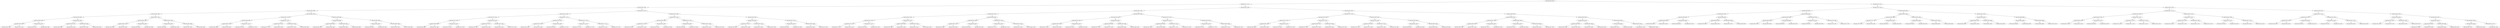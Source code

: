 digraph G{
1879009490 [label="Node{data=[6044, 6044]}"]
1879009490 -> 180355673
180355673 [label="Node{data=[3211, 3211]}"]
180355673 -> 971397568
971397568 [label="Node{data=[2697, 2697]}"]
971397568 -> 111381423
111381423 [label="Node{data=[2665, 2665]}"]
111381423 -> 302959185
302959185 [label="Node{data=[2649, 2649]}"]
302959185 -> 416731267
416731267 [label="Node{data=[2389, 2389]}"]
416731267 -> 326476288
326476288 [label="Node{data=[1996, 1996]}"]
326476288 -> 160546098
160546098 [label="Node{data=[1926, 1926]}"]
160546098 -> 1839837715
1839837715 [label="Node{data=[1685, 1685]}"]
160546098 -> 1129657837
1129657837 [label="Node{data=[1941, 1941]}"]
326476288 -> 2098133541
2098133541 [label="Node{data=[2054, 2054]}"]
2098133541 -> 2037555355
2037555355 [label="Node{data=[2001, 2001]}"]
2098133541 -> 1508621452
1508621452 [label="Node{data=[2388, 2388]}"]
416731267 -> 872087553
872087553 [label="Node{data=[2393, 2393]}"]
872087553 -> 959318921
959318921 [label="Node{data=[2391, 2391]}"]
959318921 -> 1437860431
1437860431 [label="Node{data=[2390, 2390]}"]
959318921 -> 1363135401
1363135401 [label="Node{data=[2392, 2392]}"]
872087553 -> 976171655
976171655 [label="Node{data=[2395, 2395]}"]
976171655 -> 1930695688
1930695688 [label="Node{data=[2394, 2394]}"]
976171655 -> 113759839
113759839 [label="Node{data=[2648, 2648]}"]
302959185 -> 688531373
688531373 [label="Node{data=[2657, 2657]}"]
688531373 -> 1785893633
1785893633 [label="Node{data=[2653, 2653]}"]
1785893633 -> 966094355
966094355 [label="Node{data=[2651, 2651]}"]
966094355 -> 22553168
22553168 [label="Node{data=[2650, 2650]}"]
966094355 -> 2031573657
2031573657 [label="Node{data=[2652, 2652]}"]
1785893633 -> 126034977
126034977 [label="Node{data=[2655, 2655]}"]
126034977 -> 359937844
359937844 [label="Node{data=[2654, 2654]}"]
126034977 -> 1442766184
1442766184 [label="Node{data=[2656, 2656]}"]
688531373 -> 385783516
385783516 [label="Node{data=[2661, 2661]}"]
385783516 -> 138549774
138549774 [label="Node{data=[2659, 2659]}"]
138549774 -> 1010516389
1010516389 [label="Node{data=[2658, 2658]}"]
138549774 -> 521002711
521002711 [label="Node{data=[2660, 2660]}"]
385783516 -> 2108158876
2108158876 [label="Node{data=[2663, 2663]}"]
2108158876 -> 1697449036
1697449036 [label="Node{data=[2662, 2662]}"]
2108158876 -> 58545957
58545957 [label="Node{data=[2664, 2664]}"]
111381423 -> 1920453371
1920453371 [label="Node{data=[2681, 2681]}"]
1920453371 -> 806288442
806288442 [label="Node{data=[2673, 2673]}"]
806288442 -> 1024229651
1024229651 [label="Node{data=[2669, 2669]}"]
1024229651 -> 1411460584
1411460584 [label="Node{data=[2667, 2667]}"]
1411460584 -> 407704965
407704965 [label="Node{data=[2666, 2666]}"]
1411460584 -> 1600509338
1600509338 [label="Node{data=[2668, 2668]}"]
1024229651 -> 112776060
112776060 [label="Node{data=[2671, 2671]}"]
112776060 -> 1537994798
1537994798 [label="Node{data=[2670, 2670]}"]
112776060 -> 725231587
725231587 [label="Node{data=[2672, 2672]}"]
806288442 -> 1510141467
1510141467 [label="Node{data=[2677, 2677]}"]
1510141467 -> 451011860
451011860 [label="Node{data=[2675, 2675]}"]
451011860 -> 516902118
516902118 [label="Node{data=[2674, 2674]}"]
451011860 -> 1680897507
1680897507 [label="Node{data=[2676, 2676]}"]
1510141467 -> 697249096
697249096 [label="Node{data=[2679, 2679]}"]
697249096 -> 1012114472
1012114472 [label="Node{data=[2678, 2678]}"]
697249096 -> 1486845752
1486845752 [label="Node{data=[2680, 2680]}"]
1920453371 -> 1063751333
1063751333 [label="Node{data=[2689, 2689]}"]
1063751333 -> 1876033900
1876033900 [label="Node{data=[2685, 2685]}"]
1876033900 -> 1308727898
1308727898 [label="Node{data=[2683, 2683]}"]
1308727898 -> 1837371925
1837371925 [label="Node{data=[2682, 2682]}"]
1308727898 -> 1855302566
1855302566 [label="Node{data=[2684, 2684]}"]
1876033900 -> 296951417
296951417 [label="Node{data=[2687, 2687]}"]
296951417 -> 1403163999
1403163999 [label="Node{data=[2686, 2686]}"]
296951417 -> 519778692
519778692 [label="Node{data=[2688, 2688]}"]
1063751333 -> 1576034662
1576034662 [label="Node{data=[2693, 2693]}"]
1576034662 -> 1421470839
1421470839 [label="Node{data=[2691, 2691]}"]
1421470839 -> 334926802
334926802 [label="Node{data=[2690, 2690]}"]
1421470839 -> 1413932857
1413932857 [label="Node{data=[2692, 2692]}"]
1576034662 -> 182667142
182667142 [label="Node{data=[2695, 2695]}"]
182667142 -> 287492345
287492345 [label="Node{data=[2694, 2694]}"]
182667142 -> 913154316
913154316 [label="Node{data=[2696, 2696]}"]
971397568 -> 1433532375
1433532375 [label="Node{data=[3179, 3179]}"]
1433532375 -> 1170101640
1170101640 [label="Node{data=[3163, 3163]}"]
1170101640 -> 1121728710
1121728710 [label="Node{data=[3155, 3155]}"]
1121728710 -> 434279504
434279504 [label="Node{data=[3134, 3134]}"]
434279504 -> 1140266996
1140266996 [label="Node{data=[2699, 2699]}"]
1140266996 -> 1951533079
1951533079 [label="Node{data=[2698, 2698]}"]
1140266996 -> 1475023955
1475023955 [label="Node{data=[2789, 2789]}"]
434279504 -> 1520851690
1520851690 [label="Node{data=[3153, 3153]}"]
1520851690 -> 563461885
563461885 [label="Node{data=[3152, 3152]}"]
1520851690 -> 1164118120
1164118120 [label="Node{data=[3154, 3154]}"]
1121728710 -> 1252377883
1252377883 [label="Node{data=[3159, 3159]}"]
1252377883 -> 574400431
574400431 [label="Node{data=[3157, 3157]}"]
574400431 -> 777164611
777164611 [label="Node{data=[3156, 3156]}"]
574400431 -> 1932524201
1932524201 [label="Node{data=[3158, 3158]}"]
1252377883 -> 390489290
390489290 [label="Node{data=[3161, 3161]}"]
390489290 -> 1350608978
1350608978 [label="Node{data=[3160, 3160]}"]
390489290 -> 1792198030
1792198030 [label="Node{data=[3162, 3162]}"]
1170101640 -> 1713672399
1713672399 [label="Node{data=[3171, 3171]}"]
1713672399 -> 1122031861
1122031861 [label="Node{data=[3167, 3167]}"]
1122031861 -> 393685699
393685699 [label="Node{data=[3165, 3165]}"]
393685699 -> 1811243798
1811243798 [label="Node{data=[3164, 3164]}"]
393685699 -> 697640015
697640015 [label="Node{data=[3166, 3166]}"]
1122031861 -> 1844864760
1844864760 [label="Node{data=[3169, 3169]}"]
1844864760 -> 1132030135
1132030135 [label="Node{data=[3168, 3168]}"]
1844864760 -> 55860765
55860765 [label="Node{data=[3170, 3170]}"]
1713672399 -> 65250660
65250660 [label="Node{data=[3175, 3175]}"]
65250660 -> 1568461382
1568461382 [label="Node{data=[3173, 3173]}"]
1568461382 -> 1439180174
1439180174 [label="Node{data=[3172, 3172]}"]
1568461382 -> 1951219100
1951219100 [label="Node{data=[3174, 3174]}"]
65250660 -> 1780186868
1780186868 [label="Node{data=[3177, 3177]}"]
1780186868 -> 1372483347
1372483347 [label="Node{data=[3176, 3176]}"]
1780186868 -> 1161741553
1161741553 [label="Node{data=[3178, 3178]}"]
1433532375 -> 1484955671
1484955671 [label="Node{data=[3195, 3195]}"]
1484955671 -> 1767868717
1767868717 [label="Node{data=[3187, 3187]}"]
1767868717 -> 1263261154
1263261154 [label="Node{data=[3183, 3183]}"]
1263261154 -> 2019658038
2019658038 [label="Node{data=[3181, 3181]}"]
2019658038 -> 892214325
892214325 [label="Node{data=[3180, 3180]}"]
2019658038 -> 539884892
539884892 [label="Node{data=[3182, 3182]}"]
1263261154 -> 903661694
903661694 [label="Node{data=[3185, 3185]}"]
903661694 -> 1098960842
1098960842 [label="Node{data=[3184, 3184]}"]
903661694 -> 76196987
76196987 [label="Node{data=[3186, 3186]}"]
1767868717 -> 1266841259
1266841259 [label="Node{data=[3191, 3191]}"]
1266841259 -> 407816349
407816349 [label="Node{data=[3189, 3189]}"]
407816349 -> 1601682113
1601682113 [label="Node{data=[3188, 3188]}"]
407816349 -> 248458272
248458272 [label="Node{data=[3190, 3190]}"]
1266841259 -> 1444951164
1444951164 [label="Node{data=[3193, 3193]}"]
1444951164 -> 952370181
952370181 [label="Node{data=[3192, 3192]}"]
1444951164 -> 1518801006
1518801006 [label="Node{data=[3194, 3194]}"]
1484955671 -> 761170226
761170226 [label="Node{data=[3203, 3203]}"]
761170226 -> 2047527729
2047527729 [label="Node{data=[3199, 3199]}"]
2047527729 -> 1660292185
1660292185 [label="Node{data=[3197, 3197]}"]
1660292185 -> 1074185
1074185 [label="Node{data=[3196, 3196]}"]
1660292185 -> 1499363872
1499363872 [label="Node{data=[3198, 3198]}"]
2047527729 -> 1965126009
1965126009 [label="Node{data=[3201, 3201]}"]
1965126009 -> 661077824
661077824 [label="Node{data=[3200, 3200]}"]
1965126009 -> 609494921
609494921 [label="Node{data=[3202, 3202]}"]
761170226 -> 250730073
250730073 [label="Node{data=[3207, 3207]}"]
250730073 -> 1889911879
1889911879 [label="Node{data=[3205, 3205]}"]
1889911879 -> 1848014892
1848014892 [label="Node{data=[3204, 3204]}"]
1889911879 -> 1808491022
1808491022 [label="Node{data=[3206, 3206]}"]
250730073 -> 1795699248
1795699248 [label="Node{data=[3209, 3209]}"]
1795699248 -> 894522602
894522602 [label="Node{data=[3208, 3208]}"]
1795699248 -> 1751887220
1751887220 [label="Node{data=[3210, 3210]}"]
180355673 -> 1484814693
1484814693 [label="Node{data=[5382, 5382]}"]
1484814693 -> 1924352503
1924352503 [label="Node{data=[5326, 5326]}"]
1924352503 -> 1308276047
1308276047 [label="Node{data=[3615, 3615]}"]
1308276047 -> 2018484617
2018484617 [label="Node{data=[3223, 3223]}"]
2018484617 -> 601863348
601863348 [label="Node{data=[3215, 3215]}"]
601863348 -> 1271639497
1271639497 [label="Node{data=[3213, 3213]}"]
1271639497 -> 1401108786
1401108786 [label="Node{data=[3212, 3212]}"]
1271639497 -> 1455790370
1455790370 [label="Node{data=[3214, 3214]}"]
601863348 -> 149028186
149028186 [label="Node{data=[3217, 3217]}"]
149028186 -> 508738666
508738666 [label="Node{data=[3216, 3216]}"]
149028186 -> 1414683707
1414683707 [label="Node{data=[3218, 3218]}"]
2018484617 -> 774165274
774165274 [label="Node{data=[3611, 3611]}"]
774165274 -> 690548905
690548905 [label="Node{data=[3609, 3609]}"]
690548905 -> 571648010
571648010 [label="Node{data=[3289, 3289]}"]
690548905 -> 1684507639
1684507639 [label="Node{data=[3610, 3610]}"]
774165274 -> 1825781858
1825781858 [label="Node{data=[3613, 3613]}"]
1825781858 -> 34611433
34611433 [label="Node{data=[3612, 3612]}"]
1825781858 -> 896895577
896895577 [label="Node{data=[3614, 3614]}"]
1308276047 -> 1830127411
1830127411 [label="Node{data=[5062, 5062]}"]
1830127411 -> 418427611
418427611 [label="Node{data=[3619, 3619]}"]
418427611 -> 459595332
459595332 [label="Node{data=[3617, 3617]}"]
459595332 -> 47888435
47888435 [label="Node{data=[3616, 3616]}"]
459595332 -> 1127717700
1127717700 [label="Node{data=[3618, 3618]}"]
418427611 -> 1582079891
1582079891 [label="Node{data=[3681, 3681]}"]
1582079891 -> 1676147936
1676147936 [label="Node{data=[3620, 3620]}"]
1582079891 -> 883673999
883673999 [label="Node{data=[5018, 5018]}"]
1830127411 -> 1270455269
1270455269 [label="Node{data=[5322, 5322]}"]
1270455269 -> 1899181318
1899181318 [label="Node{data=[5320, 5320]}"]
1899181318 -> 762304316
762304316 [label="Node{data=[5317, 5317]}"]
1899181318 -> 1207076525
1207076525 [label="Node{data=[5321, 5321]}"]
1270455269 -> 1083394821
1083394821 [label="Node{data=[5324, 5324]}"]
1083394821 -> 677432596
677432596 [label="Node{data=[5323, 5323]}"]
1083394821 -> 2070231315
2070231315 [label="Node{data=[5325, 5325]}"]
1924352503 -> 686890812
686890812 [label="Node{data=[5366, 5366]}"]
686890812 -> 1918939716
1918939716 [label="Node{data=[5334, 5334]}"]
1918939716 -> 1556535665
1556535665 [label="Node{data=[5330, 5330]}"]
1556535665 -> 238669403
238669403 [label="Node{data=[5328, 5328]}"]
238669403 -> 781264991
781264991 [label="Node{data=[5327, 5327]}"]
238669403 -> 1494502747
1494502747 [label="Node{data=[5329, 5329]}"]
1556535665 -> 871570009
871570009 [label="Node{data=[5332, 5332]}"]
871570009 -> 1945653610
1945653610 [label="Node{data=[5331, 5331]}"]
871570009 -> 1418480794
1418480794 [label="Node{data=[5333, 5333]}"]
1918939716 -> 789163461
789163461 [label="Node{data=[5362, 5362]}"]
789163461 -> 67324847
67324847 [label="Node{data=[5336, 5336]}"]
67324847 -> 893462852
893462852 [label="Node{data=[5335, 5335]}"]
67324847 -> 60771306
60771306 [label="Node{data=[5337, 5337]}"]
789163461 -> 1629141465
1629141465 [label="Node{data=[5364, 5364]}"]
1629141465 -> 2145048678
2145048678 [label="Node{data=[5363, 5363]}"]
1629141465 -> 1131267536
1131267536 [label="Node{data=[5365, 5365]}"]
686890812 -> 986977868
986977868 [label="Node{data=[5374, 5374]}"]
986977868 -> 246723774
246723774 [label="Node{data=[5370, 5370]}"]
246723774 -> 662983910
662983910 [label="Node{data=[5368, 5368]}"]
662983910 -> 183125635
183125635 [label="Node{data=[5367, 5367]}"]
662983910 -> 269895652
269895652 [label="Node{data=[5369, 5369]}"]
246723774 -> 992743452
992743452 [label="Node{data=[5372, 5372]}"]
992743452 -> 1049252091
1049252091 [label="Node{data=[5371, 5371]}"]
992743452 -> 1720502263
1720502263 [label="Node{data=[5373, 5373]}"]
986977868 -> 1141343653
1141343653 [label="Node{data=[5378, 5378]}"]
1141343653 -> 535871945
535871945 [label="Node{data=[5376, 5376]}"]
535871945 -> 1930516292
1930516292 [label="Node{data=[5375, 5375]}"]
535871945 -> 1940034990
1940034990 [label="Node{data=[5377, 5377]}"]
1141343653 -> 191896786
191896786 [label="Node{data=[5380, 5380]}"]
191896786 -> 311917308
311917308 [label="Node{data=[5379, 5379]}"]
191896786 -> 1808118941
1808118941 [label="Node{data=[5381, 5381]}"]
1484814693 -> 212685742
212685742 [label="Node{data=[5807, 5807]}"]
212685742 -> 120604773
120604773 [label="Node{data=[5791, 5791]}"]
120604773 -> 777622245
777622245 [label="Node{data=[5783, 5783]}"]
777622245 -> 1753131759
1753131759 [label="Node{data=[5779, 5779]}"]
1753131759 -> 237548653
237548653 [label="Node{data=[5384, 5384]}"]
237548653 -> 199141037
199141037 [label="Node{data=[5383, 5383]}"]
237548653 -> 1777517449
1777517449 [label="Node{data=[5385, 5385]}"]
1753131759 -> 1950758282
1950758282 [label="Node{data=[5781, 5781]}"]
1950758282 -> 1065778355
1065778355 [label="Node{data=[5780, 5780]}"]
1950758282 -> 1091784224
1091784224 [label="Node{data=[5782, 5782]}"]
777622245 -> 1040331520
1040331520 [label="Node{data=[5787, 5787]}"]
1040331520 -> 2066594607
2066594607 [label="Node{data=[5785, 5785]}"]
2066594607 -> 2009211677
2009211677 [label="Node{data=[5784, 5784]}"]
2066594607 -> 754647435
754647435 [label="Node{data=[5786, 5786]}"]
1040331520 -> 55487783
55487783 [label="Node{data=[5789, 5789]}"]
55487783 -> 355244706
355244706 [label="Node{data=[5788, 5788]}"]
55487783 -> 1938856401
1938856401 [label="Node{data=[5790, 5790]}"]
120604773 -> 127084913
127084913 [label="Node{data=[5799, 5799]}"]
127084913 -> 1908579121
1908579121 [label="Node{data=[5795, 5795]}"]
1908579121 -> 13297185
13297185 [label="Node{data=[5793, 5793]}"]
13297185 -> 2011412984
2011412984 [label="Node{data=[5792, 5792]}"]
13297185 -> 1772478164
1772478164 [label="Node{data=[5794, 5794]}"]
1908579121 -> 215735234
215735234 [label="Node{data=[5797, 5797]}"]
215735234 -> 1542967190
1542967190 [label="Node{data=[5796, 5796]}"]
215735234 -> 825327977
825327977 [label="Node{data=[5798, 5798]}"]
127084913 -> 1982180069
1982180069 [label="Node{data=[5803, 5803]}"]
1982180069 -> 619866664
619866664 [label="Node{data=[5801, 5801]}"]
619866664 -> 1092389471
1092389471 [label="Node{data=[5800, 5800]}"]
619866664 -> 2090557916
2090557916 [label="Node{data=[5802, 5802]}"]
1982180069 -> 666017320
666017320 [label="Node{data=[5805, 5805]}"]
666017320 -> 270930908
270930908 [label="Node{data=[5804, 5804]}"]
666017320 -> 894250485
894250485 [label="Node{data=[5806, 5806]}"]
212685742 -> 310329089
310329089 [label="Node{data=[6028, 6028]}"]
310329089 -> 563065016
563065016 [label="Node{data=[6020, 6020]}"]
563065016 -> 18349990
18349990 [label="Node{data=[5947, 5947]}"]
18349990 -> 1567185140
1567185140 [label="Node{data=[5904, 5904]}"]
1567185140 -> 914744175
914744175 [label="Node{data=[5859, 5859]}"]
1567185140 -> 1792253815
1792253815 [label="Node{data=[5915, 5915]}"]
18349990 -> 1418180420
1418180420 [label="Node{data=[6018, 6018]}"]
1418180420 -> 1128201176
1128201176 [label="Node{data=[6017, 6017]}"]
1418180420 -> 1522132555
1522132555 [label="Node{data=[6019, 6019]}"]
563065016 -> 745009740
745009740 [label="Node{data=[6024, 6024]}"]
745009740 -> 1169382675
1169382675 [label="Node{data=[6022, 6022]}"]
1169382675 -> 1902616134
1902616134 [label="Node{data=[6021, 6021]}"]
1169382675 -> 1694086559
1694086559 [label="Node{data=[6023, 6023]}"]
745009740 -> 1998573278
1998573278 [label="Node{data=[6026, 6026]}"]
1998573278 -> 672878315
672878315 [label="Node{data=[6025, 6025]}"]
1998573278 -> 1698914304
1698914304 [label="Node{data=[6027, 6027]}"]
310329089 -> 1279227002
1279227002 [label="Node{data=[6036, 6036]}"]
1279227002 -> 1163864605
1163864605 [label="Node{data=[6032, 6032]}"]
1163864605 -> 927029323
927029323 [label="Node{data=[6030, 6030]}"]
927029323 -> 1232895427
1232895427 [label="Node{data=[6029, 6029]}"]
927029323 -> 2119650354
2119650354 [label="Node{data=[6031, 6031]}"]
1163864605 -> 1122278951
1122278951 [label="Node{data=[6034, 6034]}"]
1122278951 -> 2136610096
2136610096 [label="Node{data=[6033, 6033]}"]
1122278951 -> 1432546685
1432546685 [label="Node{data=[6035, 6035]}"]
1279227002 -> 286268735
286268735 [label="Node{data=[6040, 6040]}"]
286268735 -> 2003025052
2003025052 [label="Node{data=[6038, 6038]}"]
2003025052 -> 1480574165
1480574165 [label="Node{data=[6037, 6037]}"]
2003025052 -> 452248490
452248490 [label="Node{data=[6039, 6039]}"]
286268735 -> 186436654
186436654 [label="Node{data=[6042, 6042]}"]
186436654 -> 1634797197
1634797197 [label="Node{data=[6041, 6041]}"]
186436654 -> 1204715290
1204715290 [label="Node{data=[6043, 6043]}"]
1879009490 -> 2065374682
2065374682 [label="Node{data=[8101, 8101]}"]
2065374682 -> 369869611
369869611 [label="Node{data=[7578, 7578]}"]
369869611 -> 2141714953
2141714953 [label="Node{data=[6060, 6060]}"]
2141714953 -> 1260743752
1260743752 [label="Node{data=[6052, 6052]}"]
1260743752 -> 1760775483
1760775483 [label="Node{data=[6048, 6048]}"]
1760775483 -> 539613589
539613589 [label="Node{data=[6046, 6046]}"]
539613589 -> 1612585003
1612585003 [label="Node{data=[6045, 6045]}"]
539613589 -> 12156748
12156748 [label="Node{data=[6047, 6047]}"]
1760775483 -> 1917935861
1917935861 [label="Node{data=[6050, 6050]}"]
1917935861 -> 484108891
484108891 [label="Node{data=[6049, 6049]}"]
1917935861 -> 211117739
211117739 [label="Node{data=[6051, 6051]}"]
1260743752 -> 1201486698
1201486698 [label="Node{data=[6056, 6056]}"]
1201486698 -> 1051897252
1051897252 [label="Node{data=[6054, 6054]}"]
1051897252 -> 1970343963
1970343963 [label="Node{data=[6053, 6053]}"]
1051897252 -> 1383497760
1383497760 [label="Node{data=[6055, 6055]}"]
1201486698 -> 2090776431
2090776431 [label="Node{data=[6058, 6058]}"]
2090776431 -> 1475013333
1475013333 [label="Node{data=[6057, 6057]}"]
2090776431 -> 719768059
719768059 [label="Node{data=[6059, 6059]}"]
2141714953 -> 1291270919
1291270919 [label="Node{data=[6068, 6068]}"]
1291270919 -> 1163647033
1163647033 [label="Node{data=[6064, 6064]}"]
1163647033 -> 1164393989
1164393989 [label="Node{data=[6062, 6062]}"]
1164393989 -> 1506971203
1506971203 [label="Node{data=[6061, 6061]}"]
1164393989 -> 738765181
738765181 [label="Node{data=[6063, 6063]}"]
1163647033 -> 931739349
931739349 [label="Node{data=[6066, 6066]}"]
931739349 -> 1264754999
1264754999 [label="Node{data=[6065, 6065]}"]
931739349 -> 101682830
101682830 [label="Node{data=[6067, 6067]}"]
1291270919 -> 1873120371
1873120371 [label="Node{data=[6520, 6520]}"]
1873120371 -> 291778764
291778764 [label="Node{data=[6103, 6103]}"]
291778764 -> 1339113678
1339113678 [label="Node{data=[6095, 6095]}"]
291778764 -> 902880324
902880324 [label="Node{data=[6509, 6509]}"]
1873120371 -> 1993676953
1993676953 [label="Node{data=[7339, 7339]}"]
1993676953 -> 1174906079
1174906079 [label="Node{data=[7330, 7330]}"]
1993676953 -> 60115937
60115937 [label="Node{data=[7367, 7367]}"]
369869611 -> 815039787
815039787 [label="Node{data=[8039, 8039]}"]
815039787 -> 1851474544
1851474544 [label="Node{data=[8031, 8031]}"]
1851474544 -> 352395832
352395832 [label="Node{data=[7999, 7999]}"]
352395832 -> 1013102906
1013102906 [label="Node{data=[7778, 7778]}"]
1013102906 -> 676060736
676060736 [label="Node{data=[7590, 7590]}"]
1013102906 -> 473383419
473383419 [label="Node{data=[7956, 7956]}"]
352395832 -> 12296359
12296359 [label="Node{data=[8029, 8029]}"]
12296359 -> 691626723
691626723 [label="Node{data=[8025, 8025]}"]
12296359 -> 1601568858
1601568858 [label="Node{data=[8030, 8030]}"]
1851474544 -> 2036906710
2036906710 [label="Node{data=[8035, 8035]}"]
2036906710 -> 604734404
604734404 [label="Node{data=[8033, 8033]}"]
604734404 -> 1187501020
1187501020 [label="Node{data=[8032, 8032]}"]
604734404 -> 702312334
702312334 [label="Node{data=[8034, 8034]}"]
2036906710 -> 366923369
366923369 [label="Node{data=[8037, 8037]}"]
366923369 -> 1840478901
1840478901 [label="Node{data=[8036, 8036]}"]
366923369 -> 353508844
353508844 [label="Node{data=[8038, 8038]}"]
815039787 -> 1610133727
1610133727 [label="Node{data=[8047, 8047]}"]
1610133727 -> 1018593487
1018593487 [label="Node{data=[8043, 8043]}"]
1018593487 -> 1244017470
1244017470 [label="Node{data=[8041, 8041]}"]
1244017470 -> 1339992811
1339992811 [label="Node{data=[8040, 8040]}"]
1244017470 -> 1438287239
1438287239 [label="Node{data=[8042, 8042]}"]
1018593487 -> 1568855815
1568855815 [label="Node{data=[8045, 8045]}"]
1568855815 -> 650551370
650551370 [label="Node{data=[8044, 8044]}"]
1568855815 -> 477482891
477482891 [label="Node{data=[8046, 8046]}"]
1610133727 -> 501413695
501413695 [label="Node{data=[8086, 8086]}"]
501413695 -> 1452487019
1452487019 [label="Node{data=[8049, 8049]}"]
1452487019 -> 1170480899
1170480899 [label="Node{data=[8048, 8048]}"]
1452487019 -> 2013235623
2013235623 [label="Node{data=[8056, 8056]}"]
501413695 -> 2100220776
2100220776 [label="Node{data=[8099, 8099]}"]
2100220776 -> 846839247
846839247 [label="Node{data=[8098, 8098]}"]
2100220776 -> 1461751940
1461751940 [label="Node{data=[8100, 8100]}"]
2065374682 -> 1545177462
1545177462 [label="Node{data=[8133, 8133]}"]
1545177462 -> 1462215694
1462215694 [label="Node{data=[8117, 8117]}"]
1462215694 -> 684715232
684715232 [label="Node{data=[8109, 8109]}"]
684715232 -> 2075717069
2075717069 [label="Node{data=[8105, 8105]}"]
2075717069 -> 1803192821
1803192821 [label="Node{data=[8103, 8103]}"]
1803192821 -> 26691392
26691392 [label="Node{data=[8102, 8102]}"]
1803192821 -> 1458045822
1458045822 [label="Node{data=[8104, 8104]}"]
2075717069 -> 1786923755
1786923755 [label="Node{data=[8107, 8107]}"]
1786923755 -> 1434997615
1434997615 [label="Node{data=[8106, 8106]}"]
1786923755 -> 1855894489
1855894489 [label="Node{data=[8108, 8108]}"]
684715232 -> 2029760135
2029760135 [label="Node{data=[8113, 8113]}"]
2029760135 -> 5662305
5662305 [label="Node{data=[8111, 8111]}"]
5662305 -> 391274031
391274031 [label="Node{data=[8110, 8110]}"]
5662305 -> 206120807
206120807 [label="Node{data=[8112, 8112]}"]
2029760135 -> 694370303
694370303 [label="Node{data=[8115, 8115]}"]
694370303 -> 448078300
448078300 [label="Node{data=[8114, 8114]}"]
694370303 -> 529770371
529770371 [label="Node{data=[8116, 8116]}"]
1462215694 -> 1520752905
1520752905 [label="Node{data=[8125, 8125]}"]
1520752905 -> 1787337061
1787337061 [label="Node{data=[8121, 8121]}"]
1787337061 -> 1501621801
1501621801 [label="Node{data=[8119, 8119]}"]
1501621801 -> 1529734437
1529734437 [label="Node{data=[8118, 8118]}"]
1501621801 -> 666698712
666698712 [label="Node{data=[8120, 8120]}"]
1787337061 -> 164689403
164689403 [label="Node{data=[8123, 8123]}"]
164689403 -> 1476371278
1476371278 [label="Node{data=[8122, 8122]}"]
164689403 -> 1666150489
1666150489 [label="Node{data=[8124, 8124]}"]
1520752905 -> 740498475
740498475 [label="Node{data=[8129, 8129]}"]
740498475 -> 584211321
584211321 [label="Node{data=[8127, 8127]}"]
584211321 -> 136145342
136145342 [label="Node{data=[8126, 8126]}"]
584211321 -> 281550172
281550172 [label="Node{data=[8128, 8128]}"]
740498475 -> 616470826
616470826 [label="Node{data=[8131, 8131]}"]
616470826 -> 336009047
336009047 [label="Node{data=[8130, 8130]}"]
616470826 -> 2008341744
2008341744 [label="Node{data=[8132, 8132]}"]
1545177462 -> 667295143
667295143 [label="Node{data=[8149, 8149]}"]
667295143 -> 2011281340
2011281340 [label="Node{data=[8141, 8141]}"]
2011281340 -> 1534114744
1534114744 [label="Node{data=[8137, 8137]}"]
1534114744 -> 175288186
175288186 [label="Node{data=[8135, 8135]}"]
175288186 -> 500084918
500084918 [label="Node{data=[8134, 8134]}"]
175288186 -> 1734916324
1734916324 [label="Node{data=[8136, 8136]}"]
1534114744 -> 966488778
966488778 [label="Node{data=[8139, 8139]}"]
966488778 -> 646779900
646779900 [label="Node{data=[8138, 8138]}"]
966488778 -> 1320045723
1320045723 [label="Node{data=[8140, 8140]}"]
2011281340 -> 1822646834
1822646834 [label="Node{data=[8145, 8145]}"]
1822646834 -> 248266830
248266830 [label="Node{data=[8143, 8143]}"]
248266830 -> 1074831512
1074831512 [label="Node{data=[8142, 8142]}"]
248266830 -> 2087118485
2087118485 [label="Node{data=[8144, 8144]}"]
1822646834 -> 195275225
195275225 [label="Node{data=[8147, 8147]}"]
195275225 -> 1728141011
1728141011 [label="Node{data=[8146, 8146]}"]
195275225 -> 575680203
575680203 [label="Node{data=[8148, 8148]}"]
667295143 -> 1766405722
1766405722 [label="Node{data=[8193, 8193]}"]
1766405722 -> 2142418891
2142418891 [label="Node{data=[8189, 8189]}"]
2142418891 -> 308855072
308855072 [label="Node{data=[8151, 8151]}"]
308855072 -> 837653456
837653456 [label="Node{data=[8150, 8150]}"]
308855072 -> 288790609
288790609 [label="Node{data=[8179, 8179]}"]
2142418891 -> 2077256019
2077256019 [label="Node{data=[8191, 8191]}"]
2077256019 -> 803587784
803587784 [label="Node{data=[8190, 8190]}"]
2077256019 -> 1917559799
1917559799 [label="Node{data=[8192, 8192]}"]
1766405722 -> 1469733375
1469733375 [label="Node{data=[8201, 8201]}"]
1469733375 -> 804792494
804792494 [label="Node{data=[8197, 8197]}"]
804792494 -> 774535199
774535199 [label="Node{data=[8195, 8195]}"]
774535199 -> 30487094
30487094 [label="Node{data=[8194, 8194]}"]
774535199 -> 75617874
75617874 [label="Node{data=[8196, 8196]}"]
804792494 -> 1792156468
1792156468 [label="Node{data=[8199, 8199]}"]
1792156468 -> 390415601
390415601 [label="Node{data=[8198, 8198]}"]
1792156468 -> 520979629
520979629 [label="Node{data=[8200, 8200]}"]
1469733375 -> 364180056
364180056 [label="Node{data=[8205, 8205]}"]
364180056 -> 1854187609
1854187609 [label="Node{data=[8203, 8203]}"]
1854187609 -> 1406864308
1406864308 [label="Node{data=[8202, 8202]}"]
1854187609 -> 545310094
545310094 [label="Node{data=[8204, 8204]}"]
364180056 -> 311743988
311743988 [label="Node{data=[8211, 8211]}"]
311743988 -> 1494839711
1494839711 [label="Node{data=[8245, 8245]}"]
}